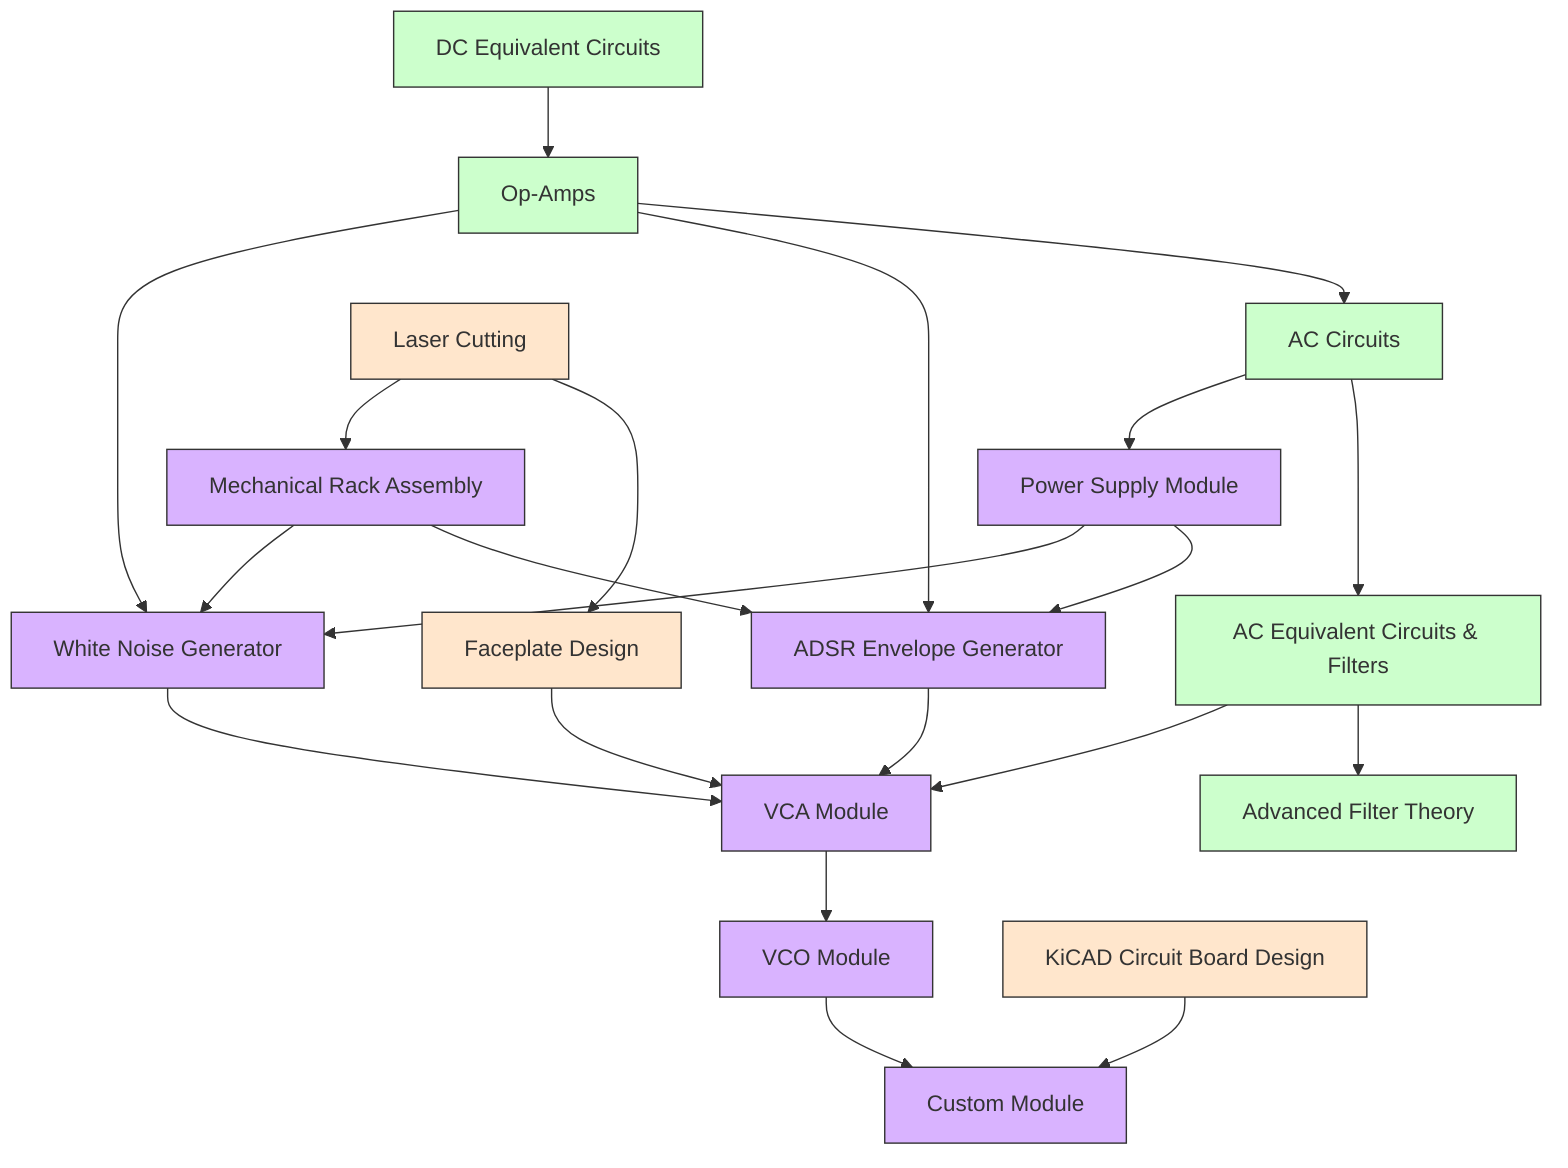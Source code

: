 graph TD
    %% Project Modules
    RACK[Mechanical Rack Assembly]:::project
    PSU[Power Supply Module]:::project
    NOISE[White Noise Generator]:::project
    ADSR[ADSR Envelope Generator]:::project
    VCA[VCA Module]:::project
    VCO[VCO Module]:::project
    CUSTOM[Custom Module]:::project

    %% Conceptual Foundations
    DC[DC Equivalent Circuits]:::concept
    OPAMP[Op-Amps]:::concept
    AC[AC Circuits]:::concept
    FILTERS[AC Equivalent Circuits & Filters]:::concept
    ADVFILTER[Advanced Filter Theory]:::concept

    %% Tools
    KICAD[KiCAD Circuit Board Design]:::tool
    LASER[Laser Cutting]:::tool
    FACEPLATE[Faceplate Design]:::tool

    %% Project Dependencies
    RACK --> NOISE
    PSU --> NOISE
    RACK --> ADSR
    PSU --> ADSR
    NOISE --> VCA
    ADSR --> VCA
    VCA --> VCO
    VCO --> CUSTOM
    KICAD --> CUSTOM

    %% Concept Dependencies
    DC --> OPAMP
    OPAMP --> NOISE
    OPAMP --> ADSR
    OPAMP --> AC
    AC --> PSU
    AC --> FILTERS
    FILTERS --> VCA
    FILTERS --> ADVFILTER

    %% Tool dependencies
    LASER --> RACK
    LASER --> FACEPLATE
    FACEPLATE --> VCA

    classDef project fill:#d9b3ff,stroke:#333;
    classDef concept fill:#ccffcc,stroke:#333;
    classDef tool fill:#ffe6cc,stroke:#333;

    %% Clickable links to README.md files
    click RACK "https://github.com/elandahl/eurorack-course/blob/main/project/01-mechanical-rack/README.md"
    click PSU "https://github.com/elandahl/eurorack-course/blob/main/project/02-power-supply/README.md"
    click NOISE "https://github.com/elandahl/eurorack-course/blob/main/project/03-white-noise-generator/README.md"
    click ADSR "https://github.com/elandahl/eurorack-course/blob/main/project/04-adsr/README.md"
    click VCA "https://github.com/elandahl/eurorack-course/blob/main/project/05-vca/README.md"
    click VCO "https://github.com/elandahl/eurorack-course/blob/main/project/06-vco/README.md"
    click CUSTOM "https://github.com/elandahl/eurorack-course/blob/main/project/07-custom-module/README.md"
    click KICAD "https://github.com/elandahl/eurorack-course/blob/main/project/kicad-board-design/README.md"
    click DC "https://github.com/elandahl/eurorack-course/blob/main/content/01-dc-equivalent-circuits/README.md"
    click OPAMP "https://github.com/elandahl/eurorack-course/blob/main/content/02-op-amps/README.md"
    click AC "https://github.com/elandahl/eurorack-course/blob/main/content/03-ac-circuits/README.md"
    click FILTERS "https://github.com/elandahl/eurorack-course/blob/main/content/04-ac-equivalent-circuits-and-filters/README.md"
    click ADVFILTER "https://github.com/elandahl/eurorack-course/blob/main/content/05-advanced-filter-theory/README.md"
    click LASER "https://github.com/elandahl/eurorack-course/blob/main/tools/laser-cutting/README.md"
    click FACEPLATE "https://github.com/elandahl/eurorack-course/blob/main/tools/faceplate-design/README.md"